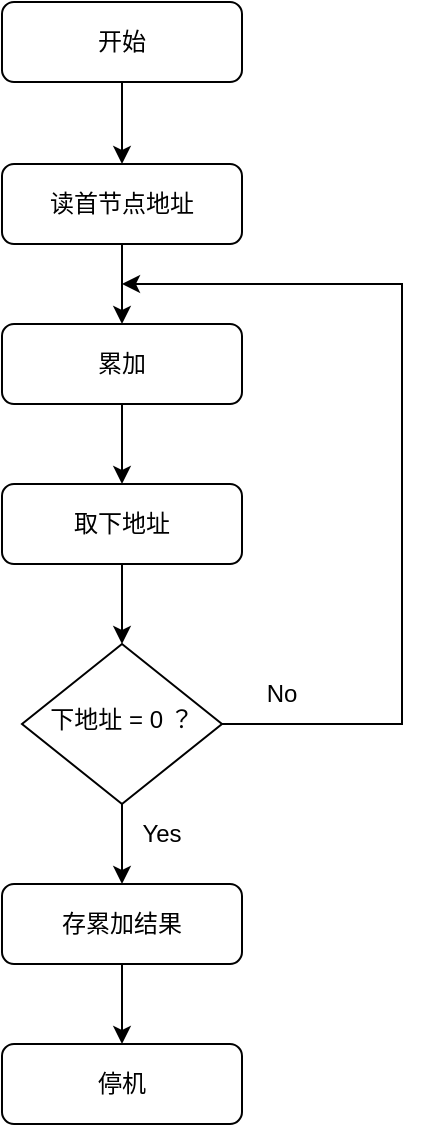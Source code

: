 <mxfile version="24.4.10" type="github">
  <diagram id="C5RBs43oDa-KdzZeNtuy" name="Page-1">
    <mxGraphModel dx="2388" dy="1673" grid="0" gridSize="10" guides="1" tooltips="1" connect="1" arrows="1" fold="1" page="1" pageScale="1" pageWidth="827" pageHeight="1169" math="0" shadow="0">
      <root>
        <mxCell id="WIyWlLk6GJQsqaUBKTNV-0" />
        <mxCell id="WIyWlLk6GJQsqaUBKTNV-1" parent="WIyWlLk6GJQsqaUBKTNV-0" />
        <mxCell id="vXhhp_RmO20MFTLRjwPZ-19" style="edgeStyle=orthogonalEdgeStyle;rounded=0;orthogonalLoop=1;jettySize=auto;html=1;exitX=0.5;exitY=1;exitDx=0;exitDy=0;entryX=0.5;entryY=0;entryDx=0;entryDy=0;" edge="1" parent="WIyWlLk6GJQsqaUBKTNV-1" source="WIyWlLk6GJQsqaUBKTNV-3" target="vXhhp_RmO20MFTLRjwPZ-0">
          <mxGeometry relative="1" as="geometry" />
        </mxCell>
        <mxCell id="WIyWlLk6GJQsqaUBKTNV-3" value="开始" style="rounded=1;whiteSpace=wrap;html=1;fontSize=12;glass=0;strokeWidth=1;shadow=0;" parent="WIyWlLk6GJQsqaUBKTNV-1" vertex="1">
          <mxGeometry x="359" y="278" width="120" height="40" as="geometry" />
        </mxCell>
        <mxCell id="vXhhp_RmO20MFTLRjwPZ-9" style="edgeStyle=orthogonalEdgeStyle;rounded=0;orthogonalLoop=1;jettySize=auto;html=1;exitX=1;exitY=0.5;exitDx=0;exitDy=0;" edge="1" parent="WIyWlLk6GJQsqaUBKTNV-1" source="WIyWlLk6GJQsqaUBKTNV-6">
          <mxGeometry relative="1" as="geometry">
            <mxPoint x="419" y="419" as="targetPoint" />
            <Array as="points">
              <mxPoint x="559" y="639" />
              <mxPoint x="559" y="419" />
            </Array>
          </mxGeometry>
        </mxCell>
        <mxCell id="vXhhp_RmO20MFTLRjwPZ-12" style="edgeStyle=orthogonalEdgeStyle;rounded=0;orthogonalLoop=1;jettySize=auto;html=1;exitX=0.5;exitY=1;exitDx=0;exitDy=0;entryX=0.5;entryY=0;entryDx=0;entryDy=0;" edge="1" parent="WIyWlLk6GJQsqaUBKTNV-1" source="WIyWlLk6GJQsqaUBKTNV-6" target="vXhhp_RmO20MFTLRjwPZ-11">
          <mxGeometry relative="1" as="geometry" />
        </mxCell>
        <mxCell id="WIyWlLk6GJQsqaUBKTNV-6" value="下地址 = 0 ？" style="rhombus;whiteSpace=wrap;html=1;shadow=0;fontFamily=Helvetica;fontSize=12;align=center;strokeWidth=1;spacing=6;spacingTop=-4;" parent="WIyWlLk6GJQsqaUBKTNV-1" vertex="1">
          <mxGeometry x="369" y="599" width="100" height="80" as="geometry" />
        </mxCell>
        <mxCell id="vXhhp_RmO20MFTLRjwPZ-7" style="edgeStyle=orthogonalEdgeStyle;rounded=0;orthogonalLoop=1;jettySize=auto;html=1;exitX=0.5;exitY=1;exitDx=0;exitDy=0;entryX=0.5;entryY=0;entryDx=0;entryDy=0;" edge="1" parent="WIyWlLk6GJQsqaUBKTNV-1" source="vXhhp_RmO20MFTLRjwPZ-0" target="vXhhp_RmO20MFTLRjwPZ-4">
          <mxGeometry relative="1" as="geometry" />
        </mxCell>
        <mxCell id="vXhhp_RmO20MFTLRjwPZ-0" value="&lt;div&gt;&lt;span style=&quot;background-color: initial;&quot;&gt;读首节点地址&lt;/span&gt;&lt;br&gt;&lt;/div&gt;" style="rounded=1;whiteSpace=wrap;html=1;fontSize=12;glass=0;strokeWidth=1;shadow=0;" vertex="1" parent="WIyWlLk6GJQsqaUBKTNV-1">
          <mxGeometry x="359" y="359" width="120" height="40" as="geometry" />
        </mxCell>
        <mxCell id="vXhhp_RmO20MFTLRjwPZ-6" style="edgeStyle=orthogonalEdgeStyle;rounded=0;orthogonalLoop=1;jettySize=auto;html=1;exitX=0.5;exitY=1;exitDx=0;exitDy=0;entryX=0.5;entryY=0;entryDx=0;entryDy=0;" edge="1" parent="WIyWlLk6GJQsqaUBKTNV-1" source="vXhhp_RmO20MFTLRjwPZ-4" target="vXhhp_RmO20MFTLRjwPZ-5">
          <mxGeometry relative="1" as="geometry" />
        </mxCell>
        <mxCell id="vXhhp_RmO20MFTLRjwPZ-4" value="累加" style="rounded=1;whiteSpace=wrap;html=1;fontSize=12;glass=0;strokeWidth=1;shadow=0;" vertex="1" parent="WIyWlLk6GJQsqaUBKTNV-1">
          <mxGeometry x="359" y="439" width="120" height="40" as="geometry" />
        </mxCell>
        <mxCell id="vXhhp_RmO20MFTLRjwPZ-8" style="edgeStyle=orthogonalEdgeStyle;rounded=0;orthogonalLoop=1;jettySize=auto;html=1;exitX=0.5;exitY=1;exitDx=0;exitDy=0;entryX=0.5;entryY=0;entryDx=0;entryDy=0;" edge="1" parent="WIyWlLk6GJQsqaUBKTNV-1" source="vXhhp_RmO20MFTLRjwPZ-5" target="WIyWlLk6GJQsqaUBKTNV-6">
          <mxGeometry relative="1" as="geometry" />
        </mxCell>
        <mxCell id="vXhhp_RmO20MFTLRjwPZ-5" value="取下地址" style="rounded=1;whiteSpace=wrap;html=1;fontSize=12;glass=0;strokeWidth=1;shadow=0;" vertex="1" parent="WIyWlLk6GJQsqaUBKTNV-1">
          <mxGeometry x="359" y="519" width="120" height="40" as="geometry" />
        </mxCell>
        <mxCell id="vXhhp_RmO20MFTLRjwPZ-10" value="No" style="text;html=1;align=center;verticalAlign=middle;whiteSpace=wrap;rounded=0;" vertex="1" parent="WIyWlLk6GJQsqaUBKTNV-1">
          <mxGeometry x="469" y="609" width="60" height="30" as="geometry" />
        </mxCell>
        <mxCell id="vXhhp_RmO20MFTLRjwPZ-18" style="edgeStyle=orthogonalEdgeStyle;rounded=0;orthogonalLoop=1;jettySize=auto;html=1;exitX=0.5;exitY=1;exitDx=0;exitDy=0;entryX=0.5;entryY=0;entryDx=0;entryDy=0;" edge="1" parent="WIyWlLk6GJQsqaUBKTNV-1" source="vXhhp_RmO20MFTLRjwPZ-11" target="vXhhp_RmO20MFTLRjwPZ-16">
          <mxGeometry relative="1" as="geometry" />
        </mxCell>
        <mxCell id="vXhhp_RmO20MFTLRjwPZ-11" value="存累加结果" style="rounded=1;whiteSpace=wrap;html=1;fontSize=12;glass=0;strokeWidth=1;shadow=0;" vertex="1" parent="WIyWlLk6GJQsqaUBKTNV-1">
          <mxGeometry x="359" y="719" width="120" height="40" as="geometry" />
        </mxCell>
        <mxCell id="vXhhp_RmO20MFTLRjwPZ-15" value="Yes" style="text;html=1;align=center;verticalAlign=middle;whiteSpace=wrap;rounded=0;" vertex="1" parent="WIyWlLk6GJQsqaUBKTNV-1">
          <mxGeometry x="409" y="679" width="60" height="30" as="geometry" />
        </mxCell>
        <mxCell id="vXhhp_RmO20MFTLRjwPZ-16" value="停机" style="rounded=1;whiteSpace=wrap;html=1;fontSize=12;glass=0;strokeWidth=1;shadow=0;" vertex="1" parent="WIyWlLk6GJQsqaUBKTNV-1">
          <mxGeometry x="359" y="799" width="120" height="40" as="geometry" />
        </mxCell>
      </root>
    </mxGraphModel>
  </diagram>
</mxfile>
